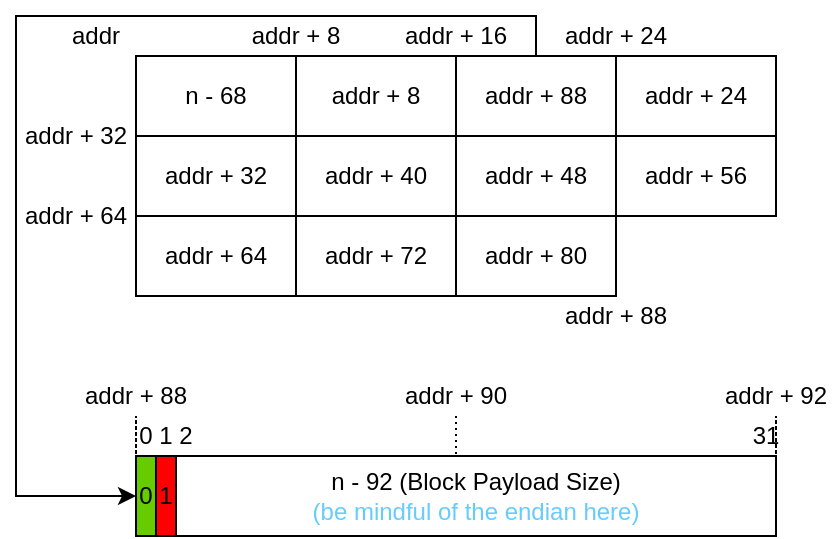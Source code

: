 <mxfile version="13.7.3" type="device"><diagram id="xZgESpvSb-MOfmQTAyCB" name="Page-1"><mxGraphModel dx="527" dy="478" grid="1" gridSize="10" guides="1" tooltips="1" connect="1" arrows="1" fold="1" page="1" pageScale="1" pageWidth="1169" pageHeight="827" math="0" shadow="0"><root><mxCell id="0"/><mxCell id="1" parent="0"/><mxCell id="JCTiMy2DlP2Fbd_vi6m7-34" value="" style="group" vertex="1" connectable="0" parent="1"><mxGeometry x="10" y="10" width="410" height="260" as="geometry"/></mxCell><mxCell id="wD4riVuvmHk_b97BzaIA-136" value="n - 68" style="rounded=0;whiteSpace=wrap;html=1;fillColor=#FFFFFF;" parent="JCTiMy2DlP2Fbd_vi6m7-34" vertex="1"><mxGeometry x="60" y="20" width="80" height="40" as="geometry"/></mxCell><mxCell id="JCTiMy2DlP2Fbd_vi6m7-1" value="addr + 8" style="rounded=0;whiteSpace=wrap;html=1;fillColor=#FFFFFF;" vertex="1" parent="JCTiMy2DlP2Fbd_vi6m7-34"><mxGeometry x="140" y="20" width="80" height="40" as="geometry"/></mxCell><mxCell id="JCTiMy2DlP2Fbd_vi6m7-2" value="addr + 88" style="rounded=0;whiteSpace=wrap;html=1;fillColor=#FFFFFF;" vertex="1" parent="JCTiMy2DlP2Fbd_vi6m7-34"><mxGeometry x="220" y="20" width="80" height="40" as="geometry"/></mxCell><mxCell id="JCTiMy2DlP2Fbd_vi6m7-3" value="addr + 24" style="rounded=0;whiteSpace=wrap;html=1;fillColor=#FFFFFF;" vertex="1" parent="JCTiMy2DlP2Fbd_vi6m7-34"><mxGeometry x="300" y="20" width="80" height="40" as="geometry"/></mxCell><mxCell id="JCTiMy2DlP2Fbd_vi6m7-4" value="addr + 32" style="rounded=0;whiteSpace=wrap;html=1;fillColor=#FFFFFF;" vertex="1" parent="JCTiMy2DlP2Fbd_vi6m7-34"><mxGeometry x="60" y="60" width="80" height="40" as="geometry"/></mxCell><mxCell id="JCTiMy2DlP2Fbd_vi6m7-5" value="addr + 40" style="rounded=0;whiteSpace=wrap;html=1;fillColor=#FFFFFF;" vertex="1" parent="JCTiMy2DlP2Fbd_vi6m7-34"><mxGeometry x="140" y="60" width="80" height="40" as="geometry"/></mxCell><mxCell id="JCTiMy2DlP2Fbd_vi6m7-6" value="addr + 48" style="rounded=0;whiteSpace=wrap;html=1;fillColor=#FFFFFF;" vertex="1" parent="JCTiMy2DlP2Fbd_vi6m7-34"><mxGeometry x="220" y="60" width="80" height="40" as="geometry"/></mxCell><mxCell id="JCTiMy2DlP2Fbd_vi6m7-7" value="addr + 56" style="rounded=0;whiteSpace=wrap;html=1;fillColor=#FFFFFF;" vertex="1" parent="JCTiMy2DlP2Fbd_vi6m7-34"><mxGeometry x="300" y="60" width="80" height="40" as="geometry"/></mxCell><mxCell id="JCTiMy2DlP2Fbd_vi6m7-8" value="addr + 64" style="rounded=0;whiteSpace=wrap;html=1;fillColor=#FFFFFF;" vertex="1" parent="JCTiMy2DlP2Fbd_vi6m7-34"><mxGeometry x="60" y="100" width="80" height="40" as="geometry"/></mxCell><mxCell id="JCTiMy2DlP2Fbd_vi6m7-9" value="addr + 72" style="rounded=0;whiteSpace=wrap;html=1;fillColor=#FFFFFF;" vertex="1" parent="JCTiMy2DlP2Fbd_vi6m7-34"><mxGeometry x="140" y="100" width="80" height="40" as="geometry"/></mxCell><mxCell id="JCTiMy2DlP2Fbd_vi6m7-10" value="addr + 80" style="rounded=0;whiteSpace=wrap;html=1;fillColor=#FFFFFF;" vertex="1" parent="JCTiMy2DlP2Fbd_vi6m7-34"><mxGeometry x="220" y="100" width="80" height="40" as="geometry"/></mxCell><mxCell id="JCTiMy2DlP2Fbd_vi6m7-15" value="addr" style="text;html=1;strokeColor=none;fillColor=none;align=center;verticalAlign=middle;whiteSpace=wrap;rounded=0;" vertex="1" parent="JCTiMy2DlP2Fbd_vi6m7-34"><mxGeometry x="20" width="40" height="20" as="geometry"/></mxCell><mxCell id="JCTiMy2DlP2Fbd_vi6m7-16" value="addr + 8" style="text;html=1;strokeColor=none;fillColor=none;align=center;verticalAlign=middle;whiteSpace=wrap;rounded=0;" vertex="1" parent="JCTiMy2DlP2Fbd_vi6m7-34"><mxGeometry x="110" width="60" height="20" as="geometry"/></mxCell><mxCell id="JCTiMy2DlP2Fbd_vi6m7-17" value="addr + 16" style="text;html=1;strokeColor=none;fillColor=none;align=center;verticalAlign=middle;whiteSpace=wrap;rounded=0;" vertex="1" parent="JCTiMy2DlP2Fbd_vi6m7-34"><mxGeometry x="190" width="60" height="20" as="geometry"/></mxCell><mxCell id="JCTiMy2DlP2Fbd_vi6m7-18" value="addr + 24" style="text;html=1;strokeColor=none;fillColor=none;align=center;verticalAlign=middle;whiteSpace=wrap;rounded=0;" vertex="1" parent="JCTiMy2DlP2Fbd_vi6m7-34"><mxGeometry x="270" width="60" height="20" as="geometry"/></mxCell><mxCell id="JCTiMy2DlP2Fbd_vi6m7-19" value="addr + 32" style="text;html=1;strokeColor=none;fillColor=none;align=center;verticalAlign=middle;whiteSpace=wrap;rounded=0;" vertex="1" parent="JCTiMy2DlP2Fbd_vi6m7-34"><mxGeometry y="50" width="60" height="20" as="geometry"/></mxCell><mxCell id="JCTiMy2DlP2Fbd_vi6m7-20" value="addr + 64" style="text;html=1;strokeColor=none;fillColor=none;align=center;verticalAlign=middle;whiteSpace=wrap;rounded=0;" vertex="1" parent="JCTiMy2DlP2Fbd_vi6m7-34"><mxGeometry y="90" width="60" height="20" as="geometry"/></mxCell><mxCell id="JCTiMy2DlP2Fbd_vi6m7-21" value="addr + 88" style="text;html=1;strokeColor=none;fillColor=none;align=center;verticalAlign=middle;whiteSpace=wrap;rounded=0;" vertex="1" parent="JCTiMy2DlP2Fbd_vi6m7-34"><mxGeometry x="270" y="140" width="60" height="20" as="geometry"/></mxCell><mxCell id="JCTiMy2DlP2Fbd_vi6m7-22" value="" style="group" vertex="1" connectable="0" parent="JCTiMy2DlP2Fbd_vi6m7-34"><mxGeometry x="60" y="220" width="320" height="40" as="geometry"/></mxCell><mxCell id="DuLN0QTXojUu5U8a3am--23" value="0" style="rounded=0;whiteSpace=wrap;html=1;fillColor=#66cc00;" parent="JCTiMy2DlP2Fbd_vi6m7-22" vertex="1"><mxGeometry width="10" height="40" as="geometry"/></mxCell><mxCell id="JCTiMy2DlP2Fbd_vi6m7-11" value="1" style="rounded=0;whiteSpace=wrap;html=1;fillColor=#ff0000;" vertex="1" parent="JCTiMy2DlP2Fbd_vi6m7-22"><mxGeometry x="10" width="10" height="40" as="geometry"/></mxCell><mxCell id="JCTiMy2DlP2Fbd_vi6m7-14" value="n - 92 (Block Payload Size)&lt;br&gt;&lt;font color=&quot;#66ccff&quot;&gt;(be mindful of the endian here)&lt;/font&gt;" style="rounded=0;whiteSpace=wrap;html=1;" vertex="1" parent="JCTiMy2DlP2Fbd_vi6m7-22"><mxGeometry x="20" width="300" height="40" as="geometry"/></mxCell><mxCell id="JCTiMy2DlP2Fbd_vi6m7-33" style="edgeStyle=orthogonalEdgeStyle;rounded=0;orthogonalLoop=1;jettySize=auto;html=1;entryX=0;entryY=0.5;entryDx=0;entryDy=0;endArrow=classic;endFill=1;" edge="1" parent="JCTiMy2DlP2Fbd_vi6m7-34" source="JCTiMy2DlP2Fbd_vi6m7-2" target="DuLN0QTXojUu5U8a3am--23"><mxGeometry relative="1" as="geometry"><Array as="points"><mxPoint x="260"/><mxPoint/><mxPoint y="240"/></Array></mxGeometry></mxCell><mxCell id="JCTiMy2DlP2Fbd_vi6m7-23" value="0" style="text;html=1;strokeColor=none;fillColor=none;align=center;verticalAlign=middle;whiteSpace=wrap;rounded=0;" vertex="1" parent="JCTiMy2DlP2Fbd_vi6m7-34"><mxGeometry x="60" y="200" width="10" height="20" as="geometry"/></mxCell><mxCell id="JCTiMy2DlP2Fbd_vi6m7-24" value="1" style="text;html=1;strokeColor=none;fillColor=none;align=center;verticalAlign=middle;whiteSpace=wrap;rounded=0;" vertex="1" parent="JCTiMy2DlP2Fbd_vi6m7-34"><mxGeometry x="70" y="200" width="10" height="20" as="geometry"/></mxCell><mxCell id="JCTiMy2DlP2Fbd_vi6m7-25" value="2" style="text;html=1;strokeColor=none;fillColor=none;align=center;verticalAlign=middle;whiteSpace=wrap;rounded=0;" vertex="1" parent="JCTiMy2DlP2Fbd_vi6m7-34"><mxGeometry x="80" y="200" width="10" height="20" as="geometry"/></mxCell><mxCell id="JCTiMy2DlP2Fbd_vi6m7-26" value="31" style="text;html=1;strokeColor=none;fillColor=none;align=center;verticalAlign=middle;whiteSpace=wrap;rounded=0;" vertex="1" parent="JCTiMy2DlP2Fbd_vi6m7-34"><mxGeometry x="370" y="200" width="10" height="20" as="geometry"/></mxCell><mxCell id="JCTiMy2DlP2Fbd_vi6m7-32" style="edgeStyle=orthogonalEdgeStyle;rounded=0;orthogonalLoop=1;jettySize=auto;html=1;entryX=1;entryY=0;entryDx=0;entryDy=0;dashed=1;dashPattern=1 2;endArrow=none;endFill=0;" edge="1" parent="JCTiMy2DlP2Fbd_vi6m7-34" source="JCTiMy2DlP2Fbd_vi6m7-27" target="JCTiMy2DlP2Fbd_vi6m7-14"><mxGeometry relative="1" as="geometry"/></mxCell><mxCell id="JCTiMy2DlP2Fbd_vi6m7-27" value="addr + 92" style="text;html=1;strokeColor=none;fillColor=none;align=center;verticalAlign=middle;whiteSpace=wrap;rounded=0;" vertex="1" parent="JCTiMy2DlP2Fbd_vi6m7-34"><mxGeometry x="350" y="180" width="60" height="20" as="geometry"/></mxCell><mxCell id="JCTiMy2DlP2Fbd_vi6m7-31" style="edgeStyle=orthogonalEdgeStyle;rounded=0;orthogonalLoop=1;jettySize=auto;html=1;entryX=0;entryY=0;entryDx=0;entryDy=0;endArrow=none;endFill=0;dashed=1;dashPattern=1 2;" edge="1" parent="JCTiMy2DlP2Fbd_vi6m7-34" source="JCTiMy2DlP2Fbd_vi6m7-28" target="DuLN0QTXojUu5U8a3am--23"><mxGeometry relative="1" as="geometry"/></mxCell><mxCell id="JCTiMy2DlP2Fbd_vi6m7-28" value="addr + 88" style="text;html=1;strokeColor=none;fillColor=none;align=center;verticalAlign=middle;whiteSpace=wrap;rounded=0;" vertex="1" parent="JCTiMy2DlP2Fbd_vi6m7-34"><mxGeometry x="30" y="180" width="60" height="20" as="geometry"/></mxCell><mxCell id="JCTiMy2DlP2Fbd_vi6m7-30" style="edgeStyle=orthogonalEdgeStyle;rounded=0;orthogonalLoop=1;jettySize=auto;html=1;entryX=0.467;entryY=0;entryDx=0;entryDy=0;entryPerimeter=0;endArrow=none;endFill=0;dashed=1;dashPattern=1 2;" edge="1" parent="JCTiMy2DlP2Fbd_vi6m7-34" source="JCTiMy2DlP2Fbd_vi6m7-29" target="JCTiMy2DlP2Fbd_vi6m7-14"><mxGeometry relative="1" as="geometry"/></mxCell><mxCell id="JCTiMy2DlP2Fbd_vi6m7-29" value="addr + 90" style="text;html=1;strokeColor=none;fillColor=none;align=center;verticalAlign=middle;whiteSpace=wrap;rounded=0;" vertex="1" parent="JCTiMy2DlP2Fbd_vi6m7-34"><mxGeometry x="190" y="180" width="60" height="20" as="geometry"/></mxCell></root></mxGraphModel></diagram></mxfile>